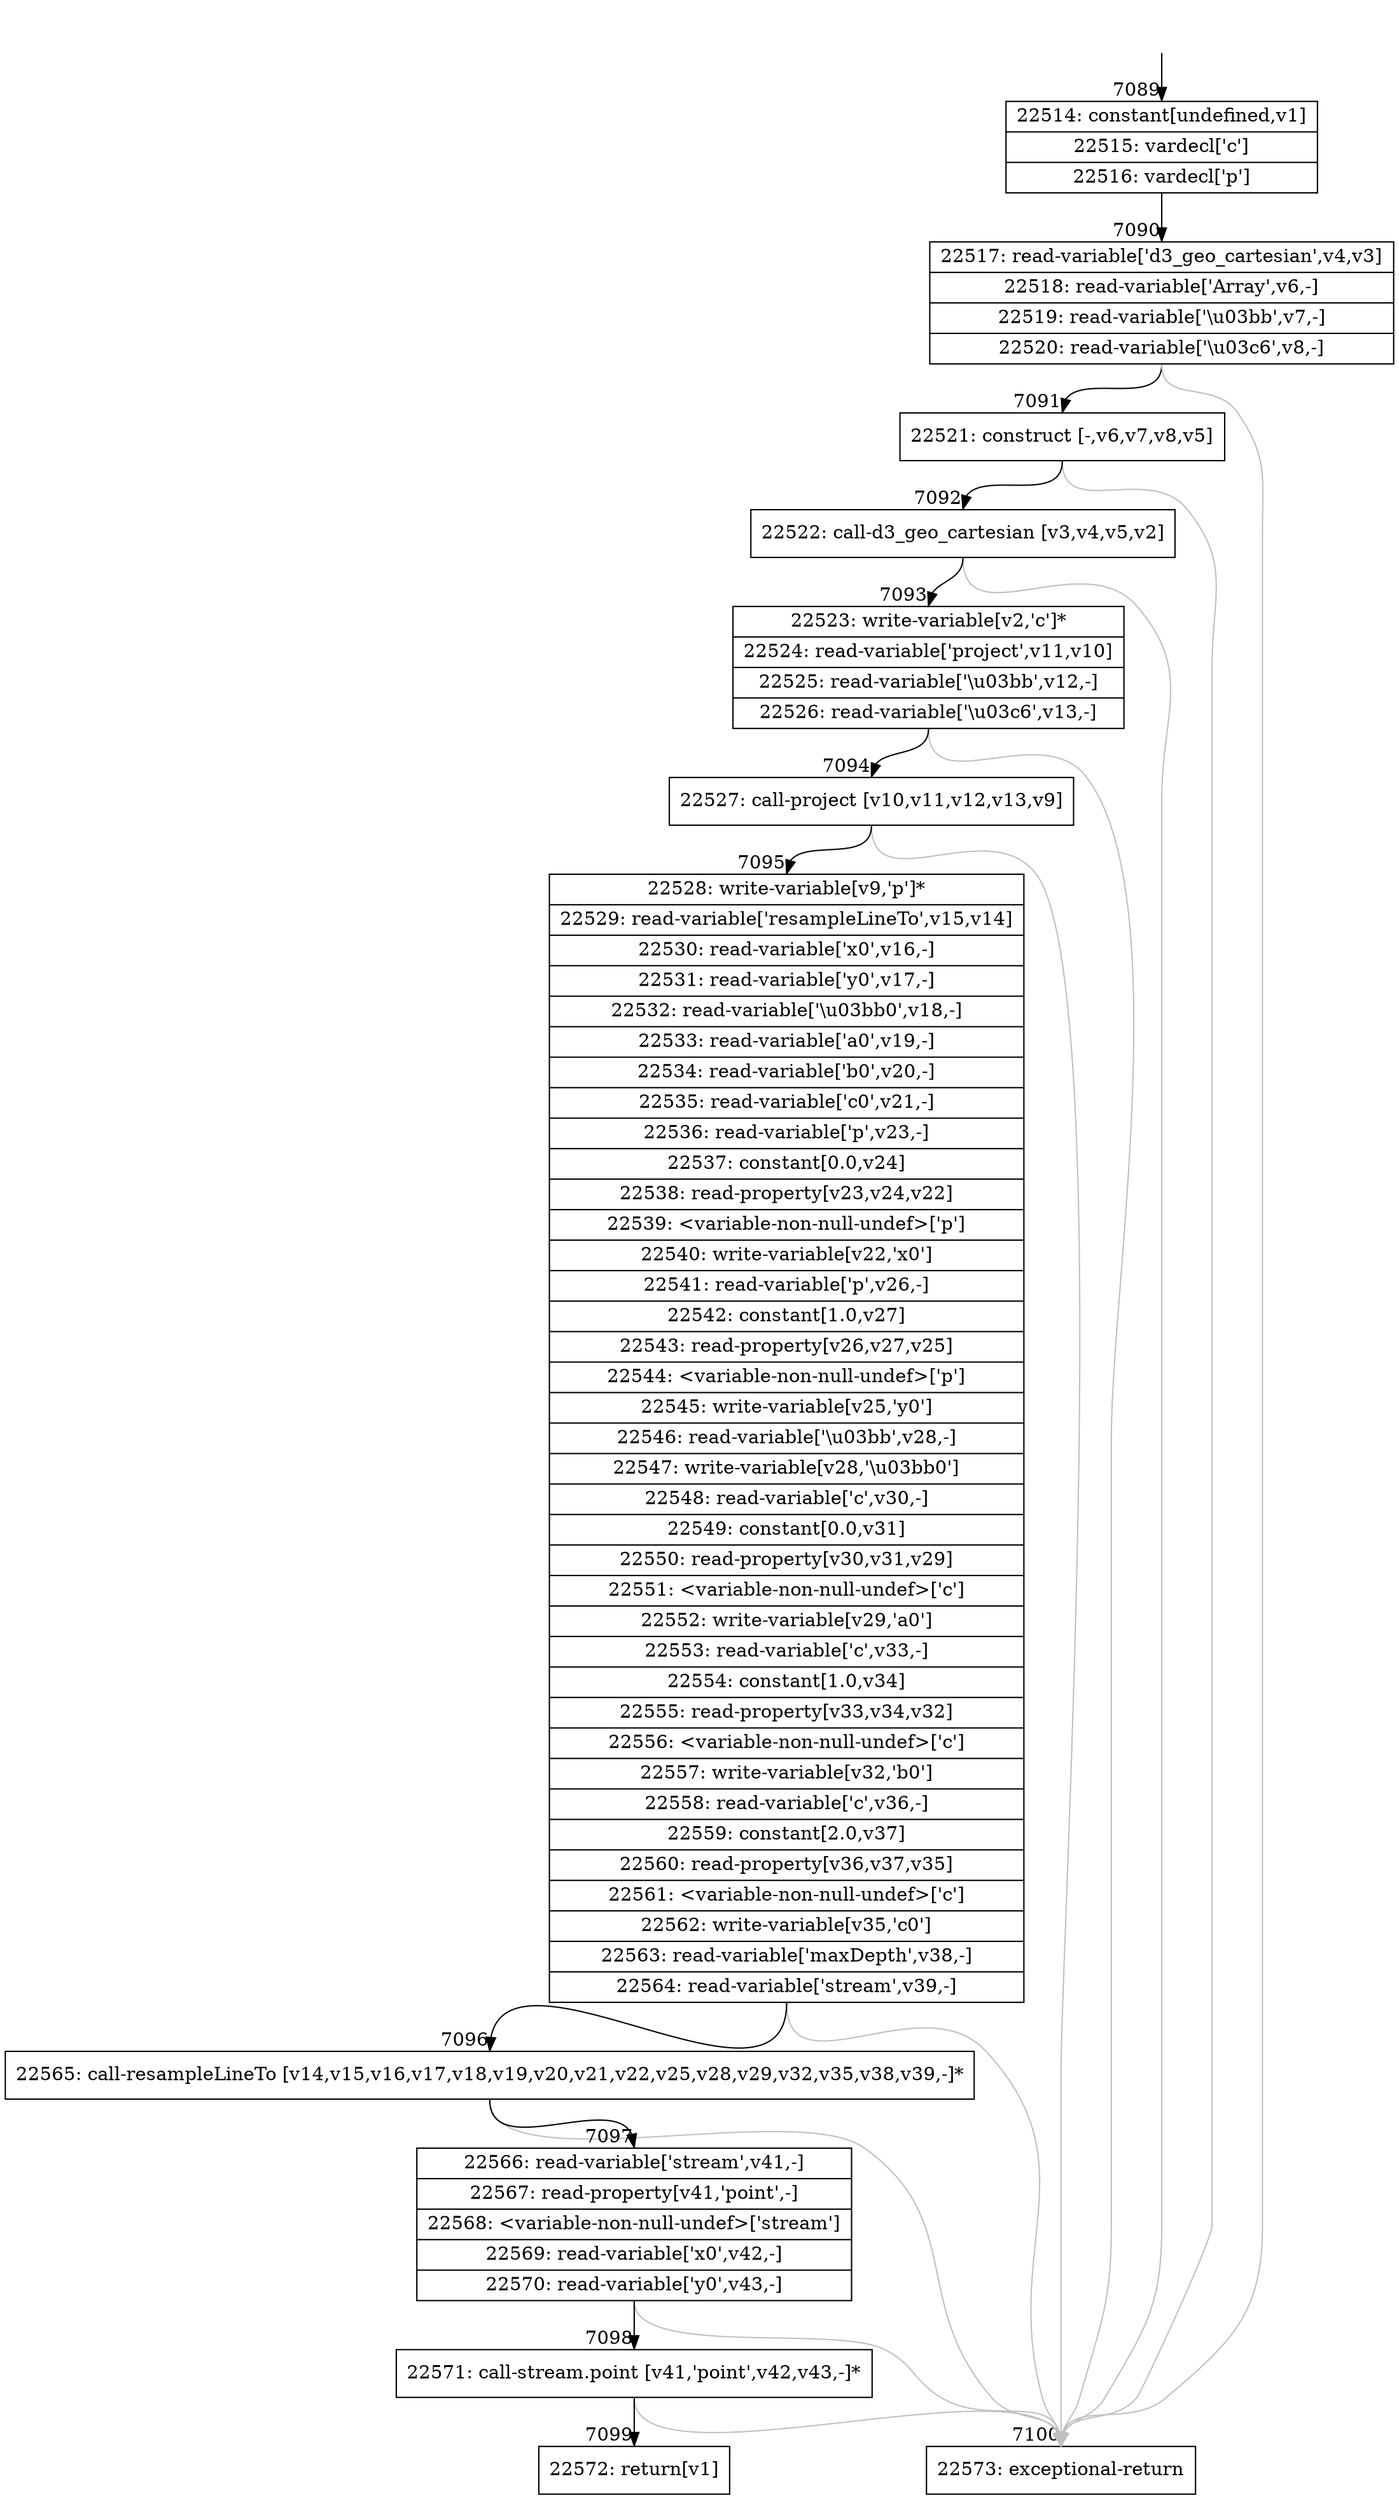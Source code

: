 digraph {
rankdir="TD"
BB_entry657[shape=none,label=""];
BB_entry657 -> BB7089 [tailport=s, headport=n, headlabel="    7089"]
BB7089 [shape=record label="{22514: constant[undefined,v1]|22515: vardecl['c']|22516: vardecl['p']}" ] 
BB7089 -> BB7090 [tailport=s, headport=n, headlabel="      7090"]
BB7090 [shape=record label="{22517: read-variable['d3_geo_cartesian',v4,v3]|22518: read-variable['Array',v6,-]|22519: read-variable['\\u03bb',v7,-]|22520: read-variable['\\u03c6',v8,-]}" ] 
BB7090 -> BB7091 [tailport=s, headport=n, headlabel="      7091"]
BB7090 -> BB7100 [tailport=s, headport=n, color=gray, headlabel="      7100"]
BB7091 [shape=record label="{22521: construct [-,v6,v7,v8,v5]}" ] 
BB7091 -> BB7092 [tailport=s, headport=n, headlabel="      7092"]
BB7091 -> BB7100 [tailport=s, headport=n, color=gray]
BB7092 [shape=record label="{22522: call-d3_geo_cartesian [v3,v4,v5,v2]}" ] 
BB7092 -> BB7093 [tailport=s, headport=n, headlabel="      7093"]
BB7092 -> BB7100 [tailport=s, headport=n, color=gray]
BB7093 [shape=record label="{22523: write-variable[v2,'c']*|22524: read-variable['project',v11,v10]|22525: read-variable['\\u03bb',v12,-]|22526: read-variable['\\u03c6',v13,-]}" ] 
BB7093 -> BB7094 [tailport=s, headport=n, headlabel="      7094"]
BB7093 -> BB7100 [tailport=s, headport=n, color=gray]
BB7094 [shape=record label="{22527: call-project [v10,v11,v12,v13,v9]}" ] 
BB7094 -> BB7095 [tailport=s, headport=n, headlabel="      7095"]
BB7094 -> BB7100 [tailport=s, headport=n, color=gray]
BB7095 [shape=record label="{22528: write-variable[v9,'p']*|22529: read-variable['resampleLineTo',v15,v14]|22530: read-variable['x0',v16,-]|22531: read-variable['y0',v17,-]|22532: read-variable['\\u03bb0',v18,-]|22533: read-variable['a0',v19,-]|22534: read-variable['b0',v20,-]|22535: read-variable['c0',v21,-]|22536: read-variable['p',v23,-]|22537: constant[0.0,v24]|22538: read-property[v23,v24,v22]|22539: \<variable-non-null-undef\>['p']|22540: write-variable[v22,'x0']|22541: read-variable['p',v26,-]|22542: constant[1.0,v27]|22543: read-property[v26,v27,v25]|22544: \<variable-non-null-undef\>['p']|22545: write-variable[v25,'y0']|22546: read-variable['\\u03bb',v28,-]|22547: write-variable[v28,'\\u03bb0']|22548: read-variable['c',v30,-]|22549: constant[0.0,v31]|22550: read-property[v30,v31,v29]|22551: \<variable-non-null-undef\>['c']|22552: write-variable[v29,'a0']|22553: read-variable['c',v33,-]|22554: constant[1.0,v34]|22555: read-property[v33,v34,v32]|22556: \<variable-non-null-undef\>['c']|22557: write-variable[v32,'b0']|22558: read-variable['c',v36,-]|22559: constant[2.0,v37]|22560: read-property[v36,v37,v35]|22561: \<variable-non-null-undef\>['c']|22562: write-variable[v35,'c0']|22563: read-variable['maxDepth',v38,-]|22564: read-variable['stream',v39,-]}" ] 
BB7095 -> BB7096 [tailport=s, headport=n, headlabel="      7096"]
BB7095 -> BB7100 [tailport=s, headport=n, color=gray]
BB7096 [shape=record label="{22565: call-resampleLineTo [v14,v15,v16,v17,v18,v19,v20,v21,v22,v25,v28,v29,v32,v35,v38,v39,-]*}" ] 
BB7096 -> BB7097 [tailport=s, headport=n, headlabel="      7097"]
BB7096 -> BB7100 [tailport=s, headport=n, color=gray]
BB7097 [shape=record label="{22566: read-variable['stream',v41,-]|22567: read-property[v41,'point',-]|22568: \<variable-non-null-undef\>['stream']|22569: read-variable['x0',v42,-]|22570: read-variable['y0',v43,-]}" ] 
BB7097 -> BB7098 [tailport=s, headport=n, headlabel="      7098"]
BB7097 -> BB7100 [tailport=s, headport=n, color=gray]
BB7098 [shape=record label="{22571: call-stream.point [v41,'point',v42,v43,-]*}" ] 
BB7098 -> BB7099 [tailport=s, headport=n, headlabel="      7099"]
BB7098 -> BB7100 [tailport=s, headport=n, color=gray]
BB7099 [shape=record label="{22572: return[v1]}" ] 
BB7100 [shape=record label="{22573: exceptional-return}" ] 
//#$~ 4152
}
